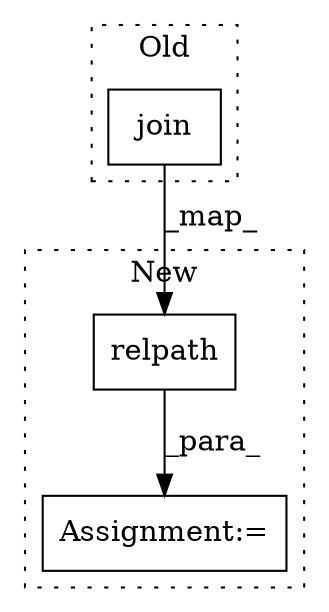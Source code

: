 digraph G {
subgraph cluster0 {
1 [label="join" a="32" s="23805,23823" l="5,1" shape="box"];
label = "Old";
style="dotted";
}
subgraph cluster1 {
2 [label="relpath" a="32" s="23869,23901" l="8,1" shape="box"];
3 [label="Assignment:=" a="7" s="23860" l="1" shape="box"];
label = "New";
style="dotted";
}
1 -> 2 [label="_map_"];
2 -> 3 [label="_para_"];
}